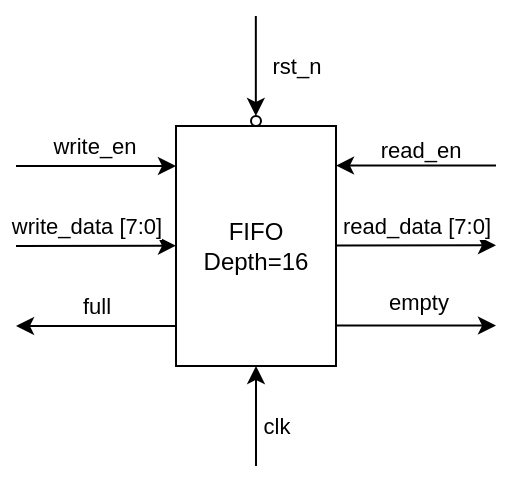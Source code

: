 <mxfile version="28.0.7">
  <diagram name="第 1 页" id="IEnbA_HzdJUhyhe0NKEz">
    <mxGraphModel dx="679" dy="354" grid="1" gridSize="10" guides="1" tooltips="1" connect="1" arrows="1" fold="1" page="1" pageScale="1" pageWidth="827" pageHeight="1169" math="0" shadow="0">
      <root>
        <mxCell id="0" />
        <mxCell id="1" parent="0" />
        <mxCell id="-Pg_w4xpZwifqLHNHiyE-50" value="" style="group" vertex="1" connectable="0" parent="1">
          <mxGeometry x="30" y="160" width="240" height="225" as="geometry" />
        </mxCell>
        <mxCell id="-Pg_w4xpZwifqLHNHiyE-15" value="FIFO&lt;div&gt;&lt;span style=&quot;background-color: transparent; color: light-dark(rgb(0, 0, 0), rgb(255, 255, 255));&quot;&gt;Depth=16&lt;/span&gt;&lt;/div&gt;" style="rounded=0;whiteSpace=wrap;html=1;" vertex="1" parent="-Pg_w4xpZwifqLHNHiyE-50">
          <mxGeometry x="80" y="55" width="80" height="120" as="geometry" />
        </mxCell>
        <mxCell id="-Pg_w4xpZwifqLHNHiyE-20" value="" style="endArrow=classic;html=1;rounded=0;entryX=0;entryY=0.75;entryDx=0;entryDy=0;" edge="1" parent="-Pg_w4xpZwifqLHNHiyE-50">
          <mxGeometry width="50" height="50" relative="1" as="geometry">
            <mxPoint x="80" y="155" as="sourcePoint" />
            <mxPoint y="155" as="targetPoint" />
          </mxGeometry>
        </mxCell>
        <mxCell id="-Pg_w4xpZwifqLHNHiyE-25" value="full" style="edgeLabel;html=1;align=center;verticalAlign=middle;resizable=0;points=[];" vertex="1" connectable="0" parent="-Pg_w4xpZwifqLHNHiyE-20">
          <mxGeometry x="0.11" y="1" relative="1" as="geometry">
            <mxPoint x="4" y="-11" as="offset" />
          </mxGeometry>
        </mxCell>
        <mxCell id="-Pg_w4xpZwifqLHNHiyE-21" value="" style="endArrow=classic;html=1;rounded=0;entryX=0;entryY=0.75;entryDx=0;entryDy=0;" edge="1" parent="-Pg_w4xpZwifqLHNHiyE-50">
          <mxGeometry width="50" height="50" relative="1" as="geometry">
            <mxPoint y="75" as="sourcePoint" />
            <mxPoint x="80" y="75" as="targetPoint" />
          </mxGeometry>
        </mxCell>
        <mxCell id="-Pg_w4xpZwifqLHNHiyE-23" value="write_en" style="edgeLabel;html=1;align=center;verticalAlign=middle;resizable=0;points=[];" vertex="1" connectable="0" parent="-Pg_w4xpZwifqLHNHiyE-21">
          <mxGeometry x="-0.04" y="1" relative="1" as="geometry">
            <mxPoint y="-9" as="offset" />
          </mxGeometry>
        </mxCell>
        <mxCell id="-Pg_w4xpZwifqLHNHiyE-22" value="" style="endArrow=classic;html=1;rounded=0;entryX=0;entryY=0.75;entryDx=0;entryDy=0;" edge="1" parent="-Pg_w4xpZwifqLHNHiyE-50">
          <mxGeometry width="50" height="50" relative="1" as="geometry">
            <mxPoint y="115" as="sourcePoint" />
            <mxPoint x="80" y="114.83" as="targetPoint" />
          </mxGeometry>
        </mxCell>
        <mxCell id="-Pg_w4xpZwifqLHNHiyE-24" value="write_data [7:0]" style="edgeLabel;html=1;align=center;verticalAlign=middle;resizable=0;points=[];" vertex="1" connectable="0" parent="-Pg_w4xpZwifqLHNHiyE-22">
          <mxGeometry x="-0.122" y="1" relative="1" as="geometry">
            <mxPoint y="-9" as="offset" />
          </mxGeometry>
        </mxCell>
        <mxCell id="-Pg_w4xpZwifqLHNHiyE-26" value="" style="endArrow=classic;html=1;rounded=0;entryX=0;entryY=0.75;entryDx=0;entryDy=0;" edge="1" parent="-Pg_w4xpZwifqLHNHiyE-50">
          <mxGeometry width="50" height="50" relative="1" as="geometry">
            <mxPoint x="160" y="154.8" as="sourcePoint" />
            <mxPoint x="240" y="154.8" as="targetPoint" />
          </mxGeometry>
        </mxCell>
        <mxCell id="-Pg_w4xpZwifqLHNHiyE-27" value="empty" style="edgeLabel;html=1;align=center;verticalAlign=middle;resizable=0;points=[];" vertex="1" connectable="0" parent="-Pg_w4xpZwifqLHNHiyE-26">
          <mxGeometry x="0.11" y="1" relative="1" as="geometry">
            <mxPoint x="-4" y="-11" as="offset" />
          </mxGeometry>
        </mxCell>
        <mxCell id="-Pg_w4xpZwifqLHNHiyE-28" value="" style="endArrow=classic;html=1;rounded=0;entryX=0;entryY=0.75;entryDx=0;entryDy=0;" edge="1" parent="-Pg_w4xpZwifqLHNHiyE-50">
          <mxGeometry width="50" height="50" relative="1" as="geometry">
            <mxPoint x="240" y="74.8" as="sourcePoint" />
            <mxPoint x="160" y="74.8" as="targetPoint" />
          </mxGeometry>
        </mxCell>
        <mxCell id="-Pg_w4xpZwifqLHNHiyE-29" value="read_en" style="edgeLabel;html=1;align=center;verticalAlign=middle;resizable=0;points=[];" vertex="1" connectable="0" parent="-Pg_w4xpZwifqLHNHiyE-28">
          <mxGeometry x="-0.04" y="1" relative="1" as="geometry">
            <mxPoint y="-9" as="offset" />
          </mxGeometry>
        </mxCell>
        <mxCell id="-Pg_w4xpZwifqLHNHiyE-30" value="" style="endArrow=classic;html=1;rounded=0;entryX=0;entryY=0.75;entryDx=0;entryDy=0;" edge="1" parent="-Pg_w4xpZwifqLHNHiyE-50">
          <mxGeometry width="50" height="50" relative="1" as="geometry">
            <mxPoint x="160" y="114.8" as="sourcePoint" />
            <mxPoint x="240" y="114.63" as="targetPoint" />
          </mxGeometry>
        </mxCell>
        <mxCell id="-Pg_w4xpZwifqLHNHiyE-31" value="read_data [7:0]" style="edgeLabel;html=1;align=center;verticalAlign=middle;resizable=0;points=[];" vertex="1" connectable="0" parent="-Pg_w4xpZwifqLHNHiyE-30">
          <mxGeometry x="-0.122" y="1" relative="1" as="geometry">
            <mxPoint x="5" y="-9" as="offset" />
          </mxGeometry>
        </mxCell>
        <mxCell id="-Pg_w4xpZwifqLHNHiyE-40" value="" style="endArrow=classic;html=1;rounded=0;entryX=0.5;entryY=1;entryDx=0;entryDy=0;" edge="1" parent="-Pg_w4xpZwifqLHNHiyE-50" target="-Pg_w4xpZwifqLHNHiyE-15">
          <mxGeometry width="50" height="50" relative="1" as="geometry">
            <mxPoint x="120" y="225" as="sourcePoint" />
            <mxPoint x="70" y="225" as="targetPoint" />
          </mxGeometry>
        </mxCell>
        <mxCell id="-Pg_w4xpZwifqLHNHiyE-41" value="clk" style="edgeLabel;html=1;align=center;verticalAlign=middle;resizable=0;points=[];" vertex="1" connectable="0" parent="-Pg_w4xpZwifqLHNHiyE-40">
          <mxGeometry x="0.11" y="1" relative="1" as="geometry">
            <mxPoint x="11" y="8" as="offset" />
          </mxGeometry>
        </mxCell>
        <mxCell id="-Pg_w4xpZwifqLHNHiyE-45" value="" style="ellipse;whiteSpace=wrap;html=1;aspect=fixed;" vertex="1" parent="-Pg_w4xpZwifqLHNHiyE-50">
          <mxGeometry x="117.5" y="50" width="5" height="5" as="geometry" />
        </mxCell>
        <mxCell id="-Pg_w4xpZwifqLHNHiyE-48" value="" style="endArrow=classic;html=1;rounded=0;entryX=0.5;entryY=1;entryDx=0;entryDy=0;" edge="1" parent="-Pg_w4xpZwifqLHNHiyE-50">
          <mxGeometry width="50" height="50" relative="1" as="geometry">
            <mxPoint x="119.92" as="sourcePoint" />
            <mxPoint x="119.92" y="50" as="targetPoint" />
          </mxGeometry>
        </mxCell>
        <mxCell id="-Pg_w4xpZwifqLHNHiyE-49" value="rst_n" style="edgeLabel;html=1;align=center;verticalAlign=middle;resizable=0;points=[];" vertex="1" connectable="0" parent="-Pg_w4xpZwifqLHNHiyE-48">
          <mxGeometry x="0.11" y="1" relative="1" as="geometry">
            <mxPoint x="19" y="-3" as="offset" />
          </mxGeometry>
        </mxCell>
      </root>
    </mxGraphModel>
  </diagram>
</mxfile>
